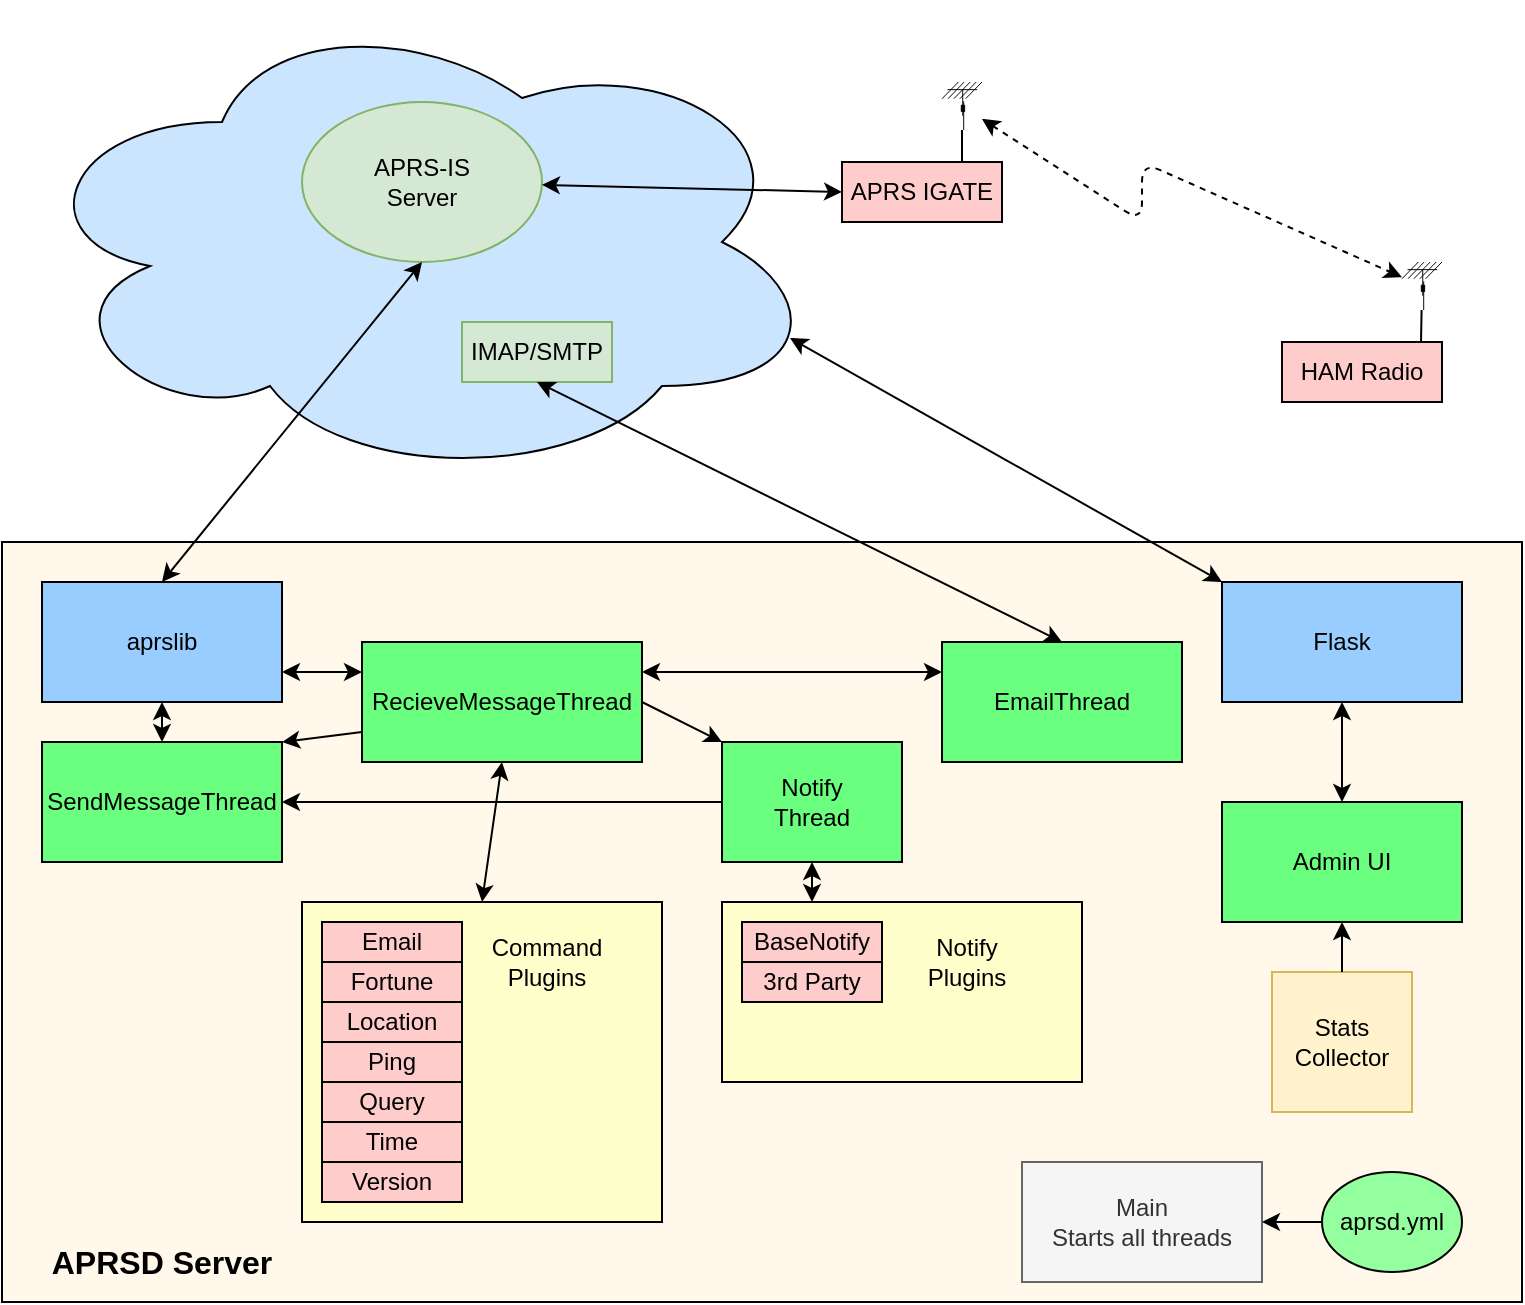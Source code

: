 <mxfile version="14.6.13" type="device"><diagram id="WCGkvdbYsMb_VYvvfK7z" name="Page-1"><mxGraphModel dx="1106" dy="972" grid="1" gridSize="10" guides="1" tooltips="1" connect="1" arrows="1" fold="1" page="1" pageScale="1" pageWidth="850" pageHeight="1100" math="0" shadow="0"><root><mxCell id="0"/><mxCell id="1" parent="0"/><mxCell id="qKN2ch58R04r-zwja9j0-16" value="" style="ellipse;shape=cloud;whiteSpace=wrap;html=1;fillColor=#CCE5FF;" parent="1" vertex="1"><mxGeometry x="50" y="30" width="400" height="240" as="geometry"/></mxCell><mxCell id="qKN2ch58R04r-zwja9j0-12" value="" style="rounded=0;whiteSpace=wrap;html=1;fillColor=#FFF8EB;" parent="1" vertex="1"><mxGeometry x="40" y="300" width="760" height="380" as="geometry"/></mxCell><mxCell id="qKN2ch58R04r-zwja9j0-1" value="&lt;font style=&quot;font-size: 12px&quot;&gt;Main&lt;br&gt;Starts all threads&lt;br&gt;&lt;/font&gt;" style="rounded=0;whiteSpace=wrap;html=1;fillColor=#f5f5f5;strokeColor=#666666;fontColor=#333333;" parent="1" vertex="1"><mxGeometry x="550" y="610" width="120" height="60" as="geometry"/></mxCell><mxCell id="qKN2ch58R04r-zwja9j0-2" value="SendMessageThread" style="rounded=0;whiteSpace=wrap;html=1;fillColor=#6BFF7F;" parent="1" vertex="1"><mxGeometry x="60" y="400" width="120" height="60" as="geometry"/></mxCell><mxCell id="qKN2ch58R04r-zwja9j0-5" value="EmailThread" style="rounded=0;whiteSpace=wrap;html=1;fillColor=#6BFF7F;" parent="1" vertex="1"><mxGeometry x="510" y="350" width="120" height="60" as="geometry"/></mxCell><mxCell id="qKN2ch58R04r-zwja9j0-6" value="RecieveMessageThread" style="rounded=0;whiteSpace=wrap;html=1;fillColor=#6BFF7F;" parent="1" vertex="1"><mxGeometry x="220" y="350" width="140" height="60" as="geometry"/></mxCell><mxCell id="qKN2ch58R04r-zwja9j0-7" value="aprsd.yml" style="ellipse;whiteSpace=wrap;html=1;fillColor=#94FF9F;" parent="1" vertex="1"><mxGeometry x="700" y="615" width="70" height="50" as="geometry"/></mxCell><mxCell id="qKN2ch58R04r-zwja9j0-8" value="" style="endArrow=classic;html=1;entryX=1;entryY=0.5;entryDx=0;entryDy=0;exitX=0;exitY=0.5;exitDx=0;exitDy=0;" parent="1" source="qKN2ch58R04r-zwja9j0-7" target="qKN2ch58R04r-zwja9j0-1" edge="1"><mxGeometry width="50" height="50" relative="1" as="geometry"><mxPoint x="540" y="520" as="sourcePoint"/><mxPoint x="590" y="470" as="targetPoint"/></mxGeometry></mxCell><mxCell id="qKN2ch58R04r-zwja9j0-13" value="&lt;font style=&quot;font-size: 16px&quot;&gt;&lt;b&gt;APRSD Server&lt;/b&gt;&lt;/font&gt;" style="text;html=1;strokeColor=none;fillColor=none;align=center;verticalAlign=middle;whiteSpace=wrap;rounded=0;" parent="1" vertex="1"><mxGeometry x="40" y="640" width="160" height="40" as="geometry"/></mxCell><mxCell id="qKN2ch58R04r-zwja9j0-14" value="IMAP/SMTP" style="rounded=0;whiteSpace=wrap;html=1;fillColor=#d5e8d4;strokeColor=#82b366;" parent="1" vertex="1"><mxGeometry x="270" y="190" width="75" height="30" as="geometry"/></mxCell><mxCell id="qKN2ch58R04r-zwja9j0-17" value="APRS-IS&lt;br&gt;Server" style="ellipse;whiteSpace=wrap;html=1;fillColor=#d5e8d4;strokeColor=#82b366;" parent="1" vertex="1"><mxGeometry x="190" y="80" width="120" height="80" as="geometry"/></mxCell><mxCell id="qKN2ch58R04r-zwja9j0-18" value="" style="endArrow=classic;startArrow=classic;html=1;entryX=1;entryY=0.75;entryDx=0;entryDy=0;exitX=0;exitY=0.25;exitDx=0;exitDy=0;" parent="1" source="qKN2ch58R04r-zwja9j0-6" target="qKN2ch58R04r-zwja9j0-20" edge="1"><mxGeometry width="50" height="50" relative="1" as="geometry"><mxPoint x="400" y="340" as="sourcePoint"/><mxPoint x="450" y="290" as="targetPoint"/></mxGeometry></mxCell><mxCell id="qKN2ch58R04r-zwja9j0-19" value="" style="endArrow=classic;startArrow=classic;html=1;" parent="1" source="qKN2ch58R04r-zwja9j0-2" target="qKN2ch58R04r-zwja9j0-20" edge="1"><mxGeometry width="50" height="50" relative="1" as="geometry"><mxPoint x="400" y="340" as="sourcePoint"/><mxPoint x="450" y="290" as="targetPoint"/></mxGeometry></mxCell><mxCell id="qKN2ch58R04r-zwja9j0-20" value="aprslib" style="rounded=0;whiteSpace=wrap;html=1;fillColor=#99CCFF;" parent="1" vertex="1"><mxGeometry x="60" y="320" width="120" height="60" as="geometry"/></mxCell><mxCell id="qKN2ch58R04r-zwja9j0-21" value="" style="endArrow=classic;startArrow=classic;html=1;entryX=0.5;entryY=1;entryDx=0;entryDy=0;exitX=0.5;exitY=0;exitDx=0;exitDy=0;" parent="1" source="qKN2ch58R04r-zwja9j0-20" target="qKN2ch58R04r-zwja9j0-17" edge="1"><mxGeometry width="50" height="50" relative="1" as="geometry"><mxPoint x="400" y="340" as="sourcePoint"/><mxPoint x="450" y="290" as="targetPoint"/></mxGeometry></mxCell><mxCell id="qKN2ch58R04r-zwja9j0-23" value="" style="endArrow=classic;startArrow=classic;html=1;entryX=0.5;entryY=1;entryDx=0;entryDy=0;exitX=0.5;exitY=0;exitDx=0;exitDy=0;" parent="1" source="qKN2ch58R04r-zwja9j0-5" target="qKN2ch58R04r-zwja9j0-14" edge="1"><mxGeometry width="50" height="50" relative="1" as="geometry"><mxPoint x="400" y="340" as="sourcePoint"/><mxPoint x="450" y="290" as="targetPoint"/></mxGeometry></mxCell><mxCell id="qKN2ch58R04r-zwja9j0-24" value="" style="endArrow=classic;startArrow=classic;html=1;entryX=0;entryY=0.25;entryDx=0;entryDy=0;exitX=1;exitY=0.25;exitDx=0;exitDy=0;" parent="1" source="qKN2ch58R04r-zwja9j0-6" target="qKN2ch58R04r-zwja9j0-5" edge="1"><mxGeometry width="50" height="50" relative="1" as="geometry"><mxPoint x="400" y="340" as="sourcePoint"/><mxPoint x="450" y="290" as="targetPoint"/></mxGeometry></mxCell><mxCell id="qKN2ch58R04r-zwja9j0-35" value="" style="endArrow=classic;startArrow=classic;html=1;exitX=0.5;exitY=1;exitDx=0;exitDy=0;entryX=0.5;entryY=0;entryDx=0;entryDy=0;" parent="1" source="qKN2ch58R04r-zwja9j0-6" target="qKN2ch58R04r-zwja9j0-26" edge="1"><mxGeometry width="50" height="50" relative="1" as="geometry"><mxPoint x="400" y="460" as="sourcePoint"/><mxPoint x="450" y="410" as="targetPoint"/></mxGeometry></mxCell><mxCell id="qKN2ch58R04r-zwja9j0-37" value="" style="group" parent="1" vertex="1" connectable="0"><mxGeometry x="190" y="480" width="180" height="160" as="geometry"/></mxCell><mxCell id="qKN2ch58R04r-zwja9j0-26" value="" style="rounded=0;whiteSpace=wrap;html=1;fillColor=#FFFFCC;" parent="qKN2ch58R04r-zwja9j0-37" vertex="1"><mxGeometry width="180" height="160" as="geometry"/></mxCell><mxCell id="qKN2ch58R04r-zwja9j0-27" value="Email" style="rounded=0;whiteSpace=wrap;html=1;fillColor=#FFCCCC;" parent="qKN2ch58R04r-zwja9j0-37" vertex="1"><mxGeometry x="10" y="10" width="70" height="20" as="geometry"/></mxCell><mxCell id="qKN2ch58R04r-zwja9j0-28" value="Fortune" style="rounded=0;whiteSpace=wrap;html=1;fillColor=#FFCCCC;" parent="qKN2ch58R04r-zwja9j0-37" vertex="1"><mxGeometry x="10" y="30" width="70" height="20" as="geometry"/></mxCell><mxCell id="qKN2ch58R04r-zwja9j0-29" value="Location" style="rounded=0;whiteSpace=wrap;html=1;fillColor=#FFCCCC;" parent="qKN2ch58R04r-zwja9j0-37" vertex="1"><mxGeometry x="10" y="50" width="70" height="20" as="geometry"/></mxCell><mxCell id="qKN2ch58R04r-zwja9j0-30" value="Ping" style="rounded=0;whiteSpace=wrap;html=1;fillColor=#FFCCCC;" parent="qKN2ch58R04r-zwja9j0-37" vertex="1"><mxGeometry x="10" y="70" width="70" height="20" as="geometry"/></mxCell><mxCell id="qKN2ch58R04r-zwja9j0-31" value="Query" style="rounded=0;whiteSpace=wrap;html=1;fillColor=#FFCCCC;" parent="qKN2ch58R04r-zwja9j0-37" vertex="1"><mxGeometry x="10" y="90" width="70" height="20" as="geometry"/></mxCell><mxCell id="qKN2ch58R04r-zwja9j0-32" value="Time" style="rounded=0;whiteSpace=wrap;html=1;fillColor=#FFCCCC;" parent="qKN2ch58R04r-zwja9j0-37" vertex="1"><mxGeometry x="10" y="110" width="70" height="20" as="geometry"/></mxCell><mxCell id="qKN2ch58R04r-zwja9j0-33" value="Version" style="rounded=0;whiteSpace=wrap;html=1;fillColor=#FFCCCC;" parent="qKN2ch58R04r-zwja9j0-37" vertex="1"><mxGeometry x="10" y="130" width="70" height="20" as="geometry"/></mxCell><mxCell id="qKN2ch58R04r-zwja9j0-34" value="Command&lt;br&gt;Plugins" style="text;html=1;strokeColor=none;fillColor=none;align=center;verticalAlign=middle;whiteSpace=wrap;rounded=0;" parent="qKN2ch58R04r-zwja9j0-37" vertex="1"><mxGeometry x="80" y="10" width="85" height="40" as="geometry"/></mxCell><mxCell id="qKN2ch58R04r-zwja9j0-44" value="" style="endArrow=classic;startArrow=classic;html=1;entryX=0;entryY=0.5;entryDx=0;entryDy=0;" parent="1" source="qKN2ch58R04r-zwja9j0-17" target="qKN2ch58R04r-zwja9j0-41" edge="1"><mxGeometry width="50" height="50" relative="1" as="geometry"><mxPoint x="400" y="350" as="sourcePoint"/><mxPoint x="450" y="300" as="targetPoint"/></mxGeometry></mxCell><mxCell id="qKN2ch58R04r-zwja9j0-48" value="" style="group" parent="1" vertex="1" connectable="0"><mxGeometry x="460" y="70" width="80" height="70" as="geometry"/></mxCell><mxCell id="qKN2ch58R04r-zwja9j0-40" value="" style="shape=mxgraph.cisco.wireless.antenna;html=1;pointerEvents=1;dashed=0;fillColor=#036897;strokeColor=#ffffff;strokeWidth=2;verticalLabelPosition=bottom;verticalAlign=top;align=center;outlineConnect=0;" parent="qKN2ch58R04r-zwja9j0-48" vertex="1"><mxGeometry x="50" width="20" height="24" as="geometry"/></mxCell><mxCell id="qKN2ch58R04r-zwja9j0-41" value="APRS IGATE" style="rounded=0;whiteSpace=wrap;html=1;fillColor=#FFCCCC;" parent="qKN2ch58R04r-zwja9j0-48" vertex="1"><mxGeometry y="40" width="80" height="30" as="geometry"/></mxCell><mxCell id="qKN2ch58R04r-zwja9j0-45" value="" style="endArrow=none;html=1;exitX=0.75;exitY=0;exitDx=0;exitDy=0;" parent="qKN2ch58R04r-zwja9j0-48" source="qKN2ch58R04r-zwja9j0-41" target="qKN2ch58R04r-zwja9j0-40" edge="1"><mxGeometry width="50" height="50" relative="1" as="geometry"><mxPoint x="70" y="60" as="sourcePoint"/><mxPoint x="120" y="10" as="targetPoint"/></mxGeometry></mxCell><mxCell id="qKN2ch58R04r-zwja9j0-50" value="" style="group" parent="1" vertex="1" connectable="0"><mxGeometry x="680" y="160" width="80" height="70" as="geometry"/></mxCell><mxCell id="qKN2ch58R04r-zwja9j0-46" value="" style="shape=mxgraph.cisco.wireless.antenna;html=1;pointerEvents=1;dashed=0;fillColor=#036897;strokeColor=#ffffff;strokeWidth=2;verticalLabelPosition=bottom;verticalAlign=top;align=center;outlineConnect=0;" parent="qKN2ch58R04r-zwja9j0-50" vertex="1"><mxGeometry x="60" width="20" height="24" as="geometry"/></mxCell><mxCell id="qKN2ch58R04r-zwja9j0-47" value="HAM Radio" style="rounded=0;whiteSpace=wrap;html=1;fillColor=#FFCCCC;" parent="qKN2ch58R04r-zwja9j0-50" vertex="1"><mxGeometry y="40" width="80" height="30" as="geometry"/></mxCell><mxCell id="qKN2ch58R04r-zwja9j0-49" value="" style="endArrow=none;html=1;entryX=0.869;entryY=-0.005;entryDx=0;entryDy=0;entryPerimeter=0;" parent="qKN2ch58R04r-zwja9j0-50" source="qKN2ch58R04r-zwja9j0-46" target="qKN2ch58R04r-zwja9j0-47" edge="1"><mxGeometry width="50" height="50" relative="1" as="geometry"><mxPoint x="10" y="90" as="sourcePoint"/><mxPoint x="60" y="40" as="targetPoint"/></mxGeometry></mxCell><mxCell id="qKN2ch58R04r-zwja9j0-55" value="" style="endArrow=classic;startArrow=classic;html=1;dashed=1;" parent="1" source="qKN2ch58R04r-zwja9j0-40" target="qKN2ch58R04r-zwja9j0-46" edge="1"><mxGeometry width="50" height="50" relative="1" as="geometry"><mxPoint x="550" y="120" as="sourcePoint"/><mxPoint x="680" y="120" as="targetPoint"/><Array as="points"><mxPoint x="610" y="140"/><mxPoint x="610" y="110"/></Array></mxGeometry></mxCell><mxCell id="fgI6tRvFoqjaOwLmVqQu-2" value="Notify&lt;br&gt;Thread" style="rounded=0;whiteSpace=wrap;html=1;fillColor=#6BFF7F;" vertex="1" parent="1"><mxGeometry x="400" y="400" width="90" height="60" as="geometry"/></mxCell><mxCell id="fgI6tRvFoqjaOwLmVqQu-5" value="" style="group" vertex="1" connectable="0" parent="1"><mxGeometry x="400" y="410" width="180" height="160" as="geometry"/></mxCell><mxCell id="fgI6tRvFoqjaOwLmVqQu-18" value="" style="group" vertex="1" connectable="0" parent="fgI6tRvFoqjaOwLmVqQu-5"><mxGeometry y="70" width="180" height="90" as="geometry"/></mxCell><mxCell id="fgI6tRvFoqjaOwLmVqQu-6" value="" style="rounded=0;whiteSpace=wrap;html=1;fillColor=#FFFFCC;" vertex="1" parent="fgI6tRvFoqjaOwLmVqQu-18"><mxGeometry width="180" height="90" as="geometry"/></mxCell><mxCell id="fgI6tRvFoqjaOwLmVqQu-7" value="BaseNotify" style="rounded=0;whiteSpace=wrap;html=1;fillColor=#FFCCCC;" vertex="1" parent="fgI6tRvFoqjaOwLmVqQu-18"><mxGeometry x="10" y="10" width="70" height="20" as="geometry"/></mxCell><mxCell id="fgI6tRvFoqjaOwLmVqQu-14" value="Notify &lt;br&gt;Plugins" style="text;html=1;strokeColor=none;fillColor=none;align=center;verticalAlign=middle;whiteSpace=wrap;rounded=0;" vertex="1" parent="fgI6tRvFoqjaOwLmVqQu-18"><mxGeometry x="80" y="10" width="85" height="40" as="geometry"/></mxCell><mxCell id="fgI6tRvFoqjaOwLmVqQu-15" value="3rd Party" style="rounded=0;whiteSpace=wrap;html=1;fillColor=#FFCCCC;" vertex="1" parent="fgI6tRvFoqjaOwLmVqQu-18"><mxGeometry x="10" y="30" width="70" height="20" as="geometry"/></mxCell><mxCell id="fgI6tRvFoqjaOwLmVqQu-19" value="" style="endArrow=classic;startArrow=classic;html=1;entryX=0.25;entryY=0;entryDx=0;entryDy=0;exitX=0.5;exitY=1;exitDx=0;exitDy=0;" edge="1" parent="1" source="fgI6tRvFoqjaOwLmVqQu-2" target="fgI6tRvFoqjaOwLmVqQu-6"><mxGeometry width="50" height="50" relative="1" as="geometry"><mxPoint x="400" y="510" as="sourcePoint"/><mxPoint x="450" y="460" as="targetPoint"/></mxGeometry></mxCell><mxCell id="fgI6tRvFoqjaOwLmVqQu-20" value="" style="endArrow=classic;html=1;exitX=1;exitY=0.5;exitDx=0;exitDy=0;entryX=0;entryY=0;entryDx=0;entryDy=0;" edge="1" parent="1" source="qKN2ch58R04r-zwja9j0-6" target="fgI6tRvFoqjaOwLmVqQu-2"><mxGeometry width="50" height="50" relative="1" as="geometry"><mxPoint x="400" y="510" as="sourcePoint"/><mxPoint x="450" y="460" as="targetPoint"/></mxGeometry></mxCell><mxCell id="fgI6tRvFoqjaOwLmVqQu-22" value="" style="endArrow=classic;html=1;exitX=0;exitY=0.75;exitDx=0;exitDy=0;entryX=1;entryY=0;entryDx=0;entryDy=0;" edge="1" parent="1" source="qKN2ch58R04r-zwja9j0-6" target="qKN2ch58R04r-zwja9j0-2"><mxGeometry width="50" height="50" relative="1" as="geometry"><mxPoint x="400" y="510" as="sourcePoint"/><mxPoint x="450" y="460" as="targetPoint"/></mxGeometry></mxCell><mxCell id="fgI6tRvFoqjaOwLmVqQu-23" value="" style="endArrow=classic;html=1;exitX=0;exitY=0.5;exitDx=0;exitDy=0;entryX=1;entryY=0.5;entryDx=0;entryDy=0;" edge="1" parent="1" source="fgI6tRvFoqjaOwLmVqQu-2" target="qKN2ch58R04r-zwja9j0-2"><mxGeometry width="50" height="50" relative="1" as="geometry"><mxPoint x="400" y="510" as="sourcePoint"/><mxPoint x="450" y="460" as="targetPoint"/></mxGeometry></mxCell><mxCell id="fgI6tRvFoqjaOwLmVqQu-24" value="Admin UI" style="rounded=0;whiteSpace=wrap;html=1;fillColor=#6BFF7F;" vertex="1" parent="1"><mxGeometry x="650" y="430" width="120" height="60" as="geometry"/></mxCell><mxCell id="fgI6tRvFoqjaOwLmVqQu-25" value="" style="endArrow=classic;startArrow=classic;html=1;entryX=0.96;entryY=0.7;entryDx=0;entryDy=0;entryPerimeter=0;exitX=0;exitY=0;exitDx=0;exitDy=0;" edge="1" parent="1" source="fgI6tRvFoqjaOwLmVqQu-27" target="qKN2ch58R04r-zwja9j0-16"><mxGeometry width="50" height="50" relative="1" as="geometry"><mxPoint x="400" y="510" as="sourcePoint"/><mxPoint x="450" y="460" as="targetPoint"/></mxGeometry></mxCell><mxCell id="fgI6tRvFoqjaOwLmVqQu-26" value="Stats Collector" style="whiteSpace=wrap;html=1;aspect=fixed;fillColor=#fff2cc;strokeColor=#d6b656;" vertex="1" parent="1"><mxGeometry x="675" y="515" width="70" height="70" as="geometry"/></mxCell><mxCell id="fgI6tRvFoqjaOwLmVqQu-27" value="Flask" style="rounded=0;whiteSpace=wrap;html=1;fillColor=#99CCFF;" vertex="1" parent="1"><mxGeometry x="650" y="320" width="120" height="60" as="geometry"/></mxCell><mxCell id="fgI6tRvFoqjaOwLmVqQu-28" value="" style="endArrow=classic;startArrow=classic;html=1;exitX=0.5;exitY=0;exitDx=0;exitDy=0;entryX=0.5;entryY=1;entryDx=0;entryDy=0;" edge="1" parent="1" source="fgI6tRvFoqjaOwLmVqQu-24" target="fgI6tRvFoqjaOwLmVqQu-27"><mxGeometry width="50" height="50" relative="1" as="geometry"><mxPoint x="400" y="510" as="sourcePoint"/><mxPoint x="710" y="390" as="targetPoint"/></mxGeometry></mxCell><mxCell id="fgI6tRvFoqjaOwLmVqQu-30" value="" style="endArrow=classic;html=1;exitX=0.5;exitY=0;exitDx=0;exitDy=0;entryX=0.5;entryY=1;entryDx=0;entryDy=0;" edge="1" parent="1" source="fgI6tRvFoqjaOwLmVqQu-26" target="fgI6tRvFoqjaOwLmVqQu-24"><mxGeometry width="50" height="50" relative="1" as="geometry"><mxPoint x="400" y="510" as="sourcePoint"/><mxPoint x="450" y="460" as="targetPoint"/></mxGeometry></mxCell></root></mxGraphModel></diagram></mxfile>
